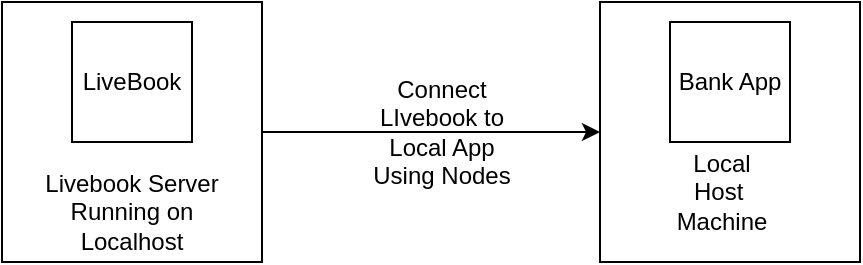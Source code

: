 <mxfile version="21.6.9" type="device">
  <diagram name="Page-1" id="QtRsktE3P_jJXRIkDMJk">
    <mxGraphModel dx="794" dy="456" grid="1" gridSize="10" guides="1" tooltips="1" connect="1" arrows="1" fold="1" page="1" pageScale="1" pageWidth="827" pageHeight="1169" math="0" shadow="0">
      <root>
        <mxCell id="0" />
        <mxCell id="1" parent="0" />
        <mxCell id="vGHQO9qyy-ER5NgrS1xd-6" style="edgeStyle=orthogonalEdgeStyle;rounded=0;orthogonalLoop=1;jettySize=auto;html=1;entryX=0;entryY=0.5;entryDx=0;entryDy=0;" edge="1" parent="1" source="vGHQO9qyy-ER5NgrS1xd-1" target="vGHQO9qyy-ER5NgrS1xd-2">
          <mxGeometry relative="1" as="geometry" />
        </mxCell>
        <mxCell id="vGHQO9qyy-ER5NgrS1xd-1" value="" style="whiteSpace=wrap;html=1;aspect=fixed;" vertex="1" parent="1">
          <mxGeometry x="70" y="150" width="130" height="130" as="geometry" />
        </mxCell>
        <mxCell id="vGHQO9qyy-ER5NgrS1xd-2" value="" style="whiteSpace=wrap;html=1;aspect=fixed;" vertex="1" parent="1">
          <mxGeometry x="369" y="150" width="130" height="130" as="geometry" />
        </mxCell>
        <mxCell id="vGHQO9qyy-ER5NgrS1xd-3" value="LiveBook" style="whiteSpace=wrap;html=1;aspect=fixed;" vertex="1" parent="1">
          <mxGeometry x="105" y="160" width="60" height="60" as="geometry" />
        </mxCell>
        <mxCell id="vGHQO9qyy-ER5NgrS1xd-4" value="Bank App" style="whiteSpace=wrap;html=1;aspect=fixed;" vertex="1" parent="1">
          <mxGeometry x="404" y="160" width="60" height="60" as="geometry" />
        </mxCell>
        <mxCell id="vGHQO9qyy-ER5NgrS1xd-8" value="Local Host&amp;nbsp; Machine" style="text;strokeColor=none;align=center;fillColor=none;html=1;verticalAlign=middle;whiteSpace=wrap;rounded=0;" vertex="1" parent="1">
          <mxGeometry x="400" y="230" width="60" height="30" as="geometry" />
        </mxCell>
        <mxCell id="vGHQO9qyy-ER5NgrS1xd-9" value="Livebook Server Running on Localhost" style="text;strokeColor=none;align=center;fillColor=none;html=1;verticalAlign=middle;whiteSpace=wrap;rounded=0;" vertex="1" parent="1">
          <mxGeometry x="90" y="240" width="90" height="30" as="geometry" />
        </mxCell>
        <mxCell id="vGHQO9qyy-ER5NgrS1xd-10" value="Connect LIvebook to Local App Using Nodes" style="text;strokeColor=none;align=center;fillColor=none;html=1;verticalAlign=middle;whiteSpace=wrap;rounded=0;" vertex="1" parent="1">
          <mxGeometry x="250" y="195" width="80" height="40" as="geometry" />
        </mxCell>
      </root>
    </mxGraphModel>
  </diagram>
</mxfile>

